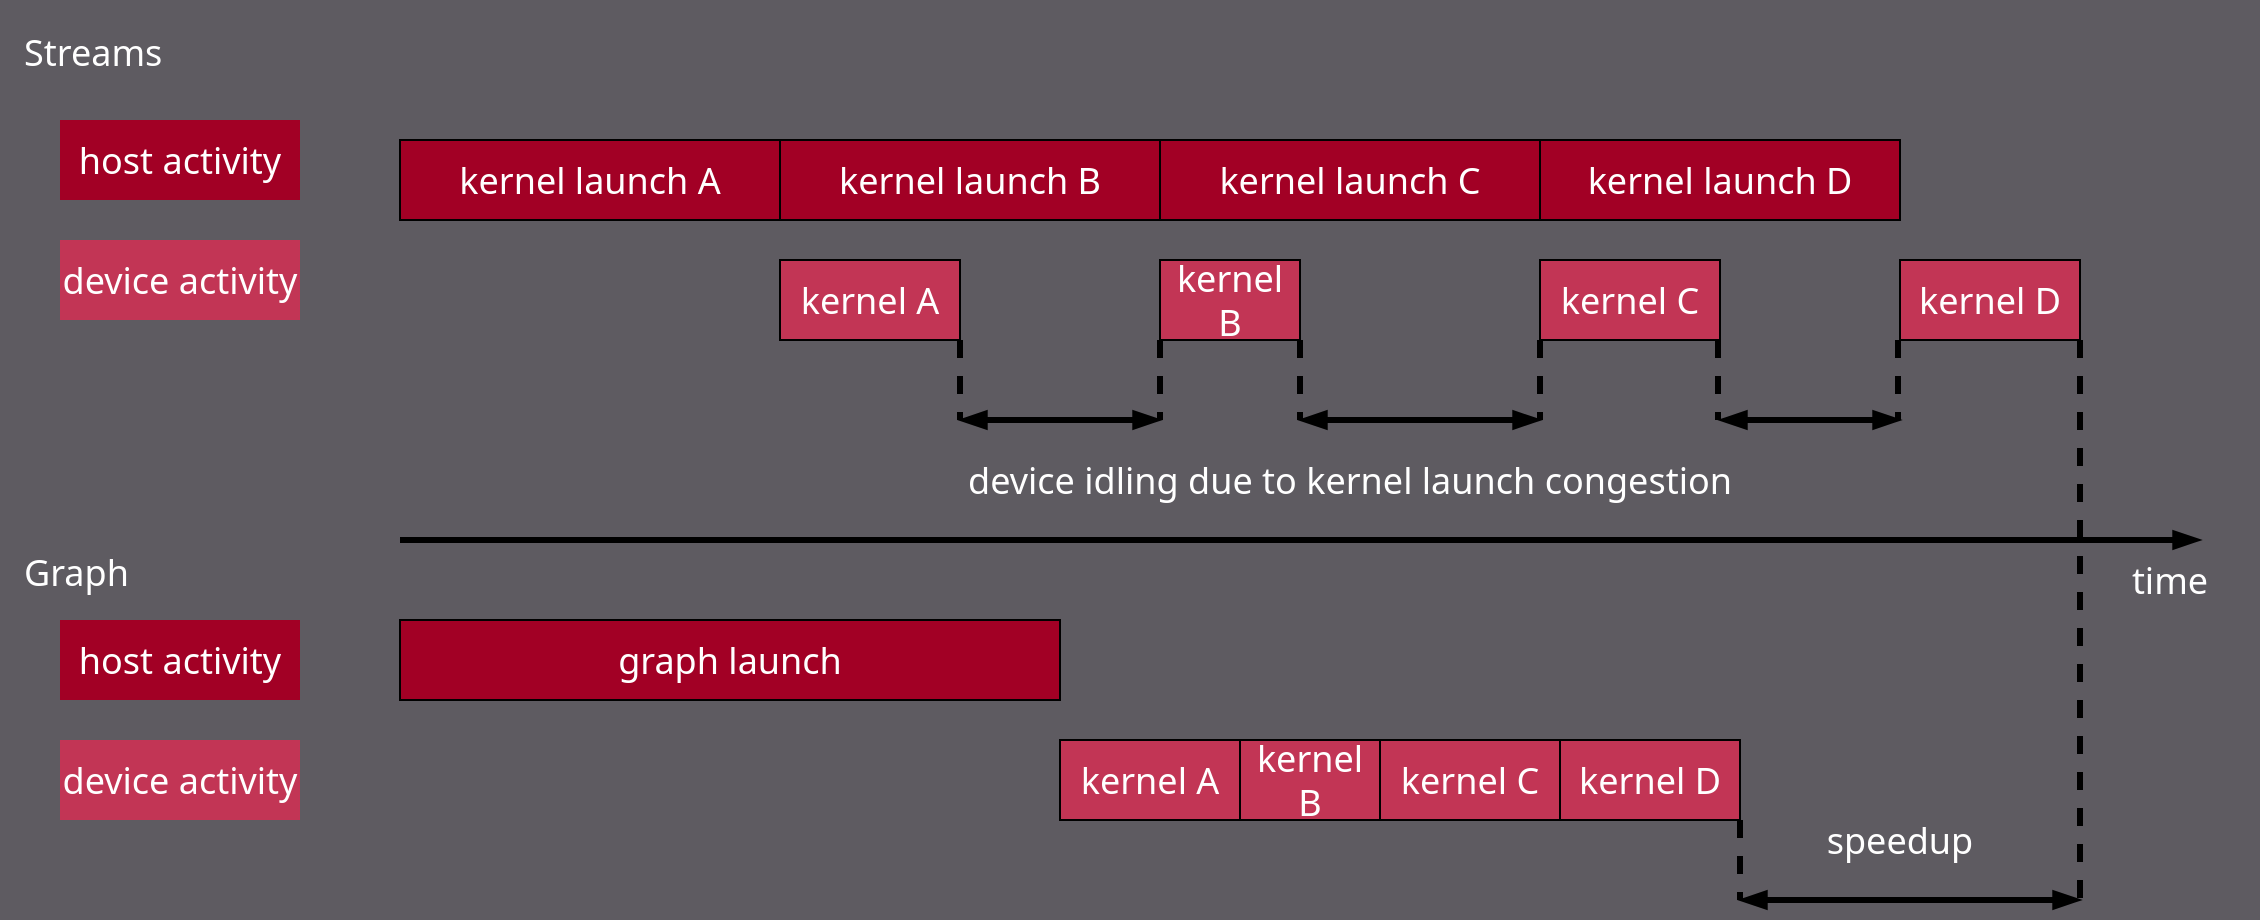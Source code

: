 <mxfile version="24.7.7">
  <diagram id="zBbb_w2fufU70cdOGtND" name="1 oldal">
    <mxGraphModel dx="1194" dy="744" grid="1" gridSize="10" guides="1" tooltips="1" connect="1" arrows="1" fold="1" page="1" pageScale="1" pageWidth="1200" pageHeight="1600" background="none" math="0" shadow="0">
      <root>
        <mxCell id="0" />
        <mxCell id="1" parent="0" />
        <mxCell id="5818" value="" style="rounded=0;fillColor=#5E5B61;fontColor=#FFFFFF;strokeColor=none;spacing=0;fontFamily=Segoe UI;fontSize=18;" parent="1" vertex="1">
          <mxGeometry width="1130" height="460" as="geometry" />
        </mxCell>
        <mxCell id="5401" value="Streams" style="text;strokeColor=none;fillColor=none;align=left;verticalAlign=middle;rounded=0;fontFamily=Segoe UI;fontSize=18;fontColor=#FFFFFF;" parent="1" vertex="1">
          <mxGeometry x="10" y="10" width="100" height="30" as="geometry" />
        </mxCell>
        <mxCell id="1Txoek2s6jAQB3cqoh21-5822" value="&lt;font style=&quot;font-size: 18px;&quot;&gt;kernel A&lt;/font&gt;" style="rounded=0;whiteSpace=wrap;html=1;fillColor=#c23555;fontColor=#FFFFFF;strokeColor=default;fontFamily=Segoe UI;fontSize=18;" parent="1" vertex="1">
          <mxGeometry x="390" y="130" width="90" height="40" as="geometry" />
        </mxCell>
        <mxCell id="1Txoek2s6jAQB3cqoh21-5827" value="kernel launch A" style="rounded=0;whiteSpace=wrap;html=1;fillColor=#A20025;fontColor=#FFFFFF;strokeColor=default;fontFamily=Segoe UI;fontSize=18;" parent="1" vertex="1">
          <mxGeometry x="200" y="70" width="190" height="40" as="geometry" />
        </mxCell>
        <mxCell id="TYkUcg6durY7-jI84bFK-5819" value="&lt;div style=&quot;font-size: 18px;&quot;&gt;&lt;font style=&quot;font-size: 18px;&quot;&gt;kernel B&lt;/font&gt;&lt;/div&gt;" style="rounded=0;whiteSpace=wrap;html=1;fillColor=#c23555;fontColor=#FFFFFF;strokeColor=default;fontFamily=Segoe UI;fontSize=18;" parent="1" vertex="1">
          <mxGeometry x="580" y="130" width="70" height="40" as="geometry" />
        </mxCell>
        <mxCell id="TYkUcg6durY7-jI84bFK-5820" value="kernel C" style="rounded=0;whiteSpace=wrap;html=1;fillColor=#c23555;fontColor=#FFFFFF;strokeColor=default;fontFamily=Segoe UI;fontSize=18;" parent="1" vertex="1">
          <mxGeometry x="770" y="130" width="90" height="40" as="geometry" />
        </mxCell>
        <mxCell id="TYkUcg6durY7-jI84bFK-5822" value="kernel launch B" style="rounded=0;whiteSpace=wrap;html=1;fillColor=#A20025;fontColor=#FFFFFF;strokeColor=default;fontFamily=Segoe UI;fontSize=18;" parent="1" vertex="1">
          <mxGeometry x="390" y="70" width="190" height="40" as="geometry" />
        </mxCell>
        <mxCell id="TYkUcg6durY7-jI84bFK-5823" value="kernel launch C" style="rounded=0;whiteSpace=wrap;html=1;fillColor=#A20025;fontColor=#FFFFFF;strokeColor=default;fontFamily=Segoe UI;fontSize=18;" parent="1" vertex="1">
          <mxGeometry x="580" y="70" width="190" height="40" as="geometry" />
        </mxCell>
        <mxCell id="TYkUcg6durY7-jI84bFK-5824" value="host activity" style="rounded=0;whiteSpace=wrap;html=1;fillColor=#A20025;fontColor=#FFFFFF;strokeColor=none;fontFamily=Segoe UI;fontSize=18;" parent="1" vertex="1">
          <mxGeometry x="30" y="60" width="120" height="40" as="geometry" />
        </mxCell>
        <mxCell id="TYkUcg6durY7-jI84bFK-5826" value="device activity" style="rounded=0;whiteSpace=wrap;html=1;fillColor=#c23555;fontColor=#FFFFFF;strokeColor=none;fontFamily=Segoe UI;fontSize=18;" parent="1" vertex="1">
          <mxGeometry x="30" y="120" width="120" height="40" as="geometry" />
        </mxCell>
        <mxCell id="TYkUcg6durY7-jI84bFK-5827" value="" style="endArrow=blockThin;startArrow=blockThin;html=1;rounded=0;endFill=1;startFill=1;strokeWidth=3;fontFamily=Segoe UI;fontSize=18;" parent="1" edge="1">
          <mxGeometry width="50" height="50" relative="1" as="geometry">
            <mxPoint x="480" y="210" as="sourcePoint" />
            <mxPoint x="580" y="210" as="targetPoint" />
            <Array as="points" />
          </mxGeometry>
        </mxCell>
        <mxCell id="TYkUcg6durY7-jI84bFK-5829" value="" style="endArrow=blockThin;startArrow=blockThin;html=1;rounded=0;exitX=1;exitY=0.5;exitDx=0;exitDy=0;endFill=1;startFill=1;strokeWidth=3;fontFamily=Segoe UI;fontSize=18;" parent="1" edge="1">
          <mxGeometry width="50" height="50" relative="1" as="geometry">
            <mxPoint x="650" y="210" as="sourcePoint" />
            <mxPoint x="770" y="210" as="targetPoint" />
            <Array as="points" />
          </mxGeometry>
        </mxCell>
        <mxCell id="TYkUcg6durY7-jI84bFK-5832" value="" style="endArrow=blockThin;startArrow=none;html=1;rounded=0;exitX=1;exitY=0.5;exitDx=0;exitDy=0;endFill=1;startFill=0;strokeWidth=3;entryX=0;entryY=0.75;entryDx=0;entryDy=0;fontFamily=Segoe UI;fontSize=18;" parent="1" edge="1">
          <mxGeometry width="50" height="50" relative="1" as="geometry">
            <mxPoint x="200" y="270" as="sourcePoint" />
            <mxPoint x="1100" y="270" as="targetPoint" />
            <Array as="points" />
          </mxGeometry>
        </mxCell>
        <mxCell id="TYkUcg6durY7-jI84bFK-5834" value="time" style="rounded=0;whiteSpace=wrap;html=1;fillColor=none;fontColor=#FFFFFF;strokeColor=none;fontFamily=Segoe UI;fontSize=18;" parent="1" vertex="1">
          <mxGeometry x="1050" y="270" width="70" height="40" as="geometry" />
        </mxCell>
        <mxCell id="TYkUcg6durY7-jI84bFK-5835" value="" style="endArrow=none;dashed=1;html=1;rounded=0;exitX=1;exitY=1;exitDx=0;exitDy=0;strokeWidth=3;fontFamily=Segoe UI;fontSize=18;" parent="1" source="1Txoek2s6jAQB3cqoh21-5822" edge="1">
          <mxGeometry width="50" height="50" relative="1" as="geometry">
            <mxPoint x="420" y="360" as="sourcePoint" />
            <mxPoint x="480" y="210" as="targetPoint" />
          </mxGeometry>
        </mxCell>
        <mxCell id="TYkUcg6durY7-jI84bFK-5836" value="" style="endArrow=none;dashed=1;html=1;rounded=0;exitX=1;exitY=1;exitDx=0;exitDy=0;strokeWidth=3;fontFamily=Segoe UI;fontSize=18;" parent="1" edge="1">
          <mxGeometry width="50" height="50" relative="1" as="geometry">
            <mxPoint x="580" y="170" as="sourcePoint" />
            <mxPoint x="580" y="210" as="targetPoint" />
          </mxGeometry>
        </mxCell>
        <mxCell id="TYkUcg6durY7-jI84bFK-5837" value="" style="endArrow=none;dashed=1;html=1;rounded=0;exitX=1;exitY=1;exitDx=0;exitDy=0;strokeWidth=3;fontFamily=Segoe UI;fontSize=18;" parent="1" edge="1">
          <mxGeometry width="50" height="50" relative="1" as="geometry">
            <mxPoint x="650" y="170" as="sourcePoint" />
            <mxPoint x="650" y="210" as="targetPoint" />
          </mxGeometry>
        </mxCell>
        <mxCell id="TYkUcg6durY7-jI84bFK-5838" value="" style="endArrow=none;dashed=1;html=1;rounded=0;exitX=1;exitY=1;exitDx=0;exitDy=0;strokeWidth=3;fontFamily=Segoe UI;fontSize=18;" parent="1" edge="1">
          <mxGeometry width="50" height="50" relative="1" as="geometry">
            <mxPoint x="770" y="170" as="sourcePoint" />
            <mxPoint x="770" y="210" as="targetPoint" />
          </mxGeometry>
        </mxCell>
        <mxCell id="TYkUcg6durY7-jI84bFK-5839" value="kernel launch D" style="rounded=0;whiteSpace=wrap;html=1;fillColor=#A20025;fontColor=#FFFFFF;strokeColor=default;fontFamily=Segoe UI;fontSize=18;" parent="1" vertex="1">
          <mxGeometry x="770" y="70" width="180" height="40" as="geometry" />
        </mxCell>
        <mxCell id="TYkUcg6durY7-jI84bFK-5840" value="kernel D" style="rounded=0;whiteSpace=wrap;html=1;fillColor=#c23555;fontColor=#FFFFFF;strokeColor=default;fontFamily=Segoe UI;fontSize=18;" parent="1" vertex="1">
          <mxGeometry x="950" y="130" width="90" height="40" as="geometry" />
        </mxCell>
        <mxCell id="TYkUcg6durY7-jI84bFK-5841" value="" style="endArrow=blockThin;startArrow=blockThin;html=1;rounded=0;exitX=1;exitY=0.5;exitDx=0;exitDy=0;endFill=1;startFill=1;strokeWidth=3;fontFamily=Segoe UI;fontSize=18;" parent="1" edge="1">
          <mxGeometry width="50" height="50" relative="1" as="geometry">
            <mxPoint x="860" y="210" as="sourcePoint" />
            <mxPoint x="950" y="210" as="targetPoint" />
            <Array as="points" />
          </mxGeometry>
        </mxCell>
        <mxCell id="TYkUcg6durY7-jI84bFK-5842" value="" style="endArrow=none;dashed=1;html=1;rounded=0;exitX=1;exitY=1;exitDx=0;exitDy=0;strokeWidth=3;fontFamily=Segoe UI;fontSize=18;" parent="1" edge="1">
          <mxGeometry width="50" height="50" relative="1" as="geometry">
            <mxPoint x="859" y="170" as="sourcePoint" />
            <mxPoint x="859" y="210" as="targetPoint" />
          </mxGeometry>
        </mxCell>
        <mxCell id="TYkUcg6durY7-jI84bFK-5843" value="" style="endArrow=none;dashed=1;html=1;rounded=0;exitX=1;exitY=1;exitDx=0;exitDy=0;strokeWidth=3;fontFamily=Segoe UI;fontSize=18;" parent="1" edge="1">
          <mxGeometry width="50" height="50" relative="1" as="geometry">
            <mxPoint x="949" y="170" as="sourcePoint" />
            <mxPoint x="949" y="210" as="targetPoint" />
          </mxGeometry>
        </mxCell>
        <mxCell id="TYkUcg6durY7-jI84bFK-5844" value="device idling due to kernel launch congestion" style="rounded=0;whiteSpace=wrap;html=1;fillColor=none;fontColor=#FFFFFF;strokeColor=none;fontFamily=Segoe UI;fontSize=18;" parent="1" vertex="1">
          <mxGeometry x="480" y="220" width="390" height="40" as="geometry" />
        </mxCell>
        <mxCell id="TYkUcg6durY7-jI84bFK-5845" value="kernel A" style="rounded=0;whiteSpace=wrap;html=1;fillColor=#c23555;fontColor=#FFFFFF;strokeColor=default;fontFamily=Segoe UI;fontSize=18;" parent="1" vertex="1">
          <mxGeometry x="530" y="370" width="90" height="40" as="geometry" />
        </mxCell>
        <mxCell id="TYkUcg6durY7-jI84bFK-5847" value="&lt;div style=&quot;font-size: 18px;&quot;&gt;kernel B&lt;/div&gt;" style="rounded=0;whiteSpace=wrap;html=1;fillColor=#c23555;fontColor=#FFFFFF;strokeColor=default;fontFamily=Segoe UI;fontSize=18;" parent="1" vertex="1">
          <mxGeometry x="620" y="370" width="70" height="40" as="geometry" />
        </mxCell>
        <mxCell id="TYkUcg6durY7-jI84bFK-5848" value="kernel C" style="rounded=0;whiteSpace=wrap;html=1;fillColor=#c23555;fontColor=#FFFFFF;strokeColor=default;fontFamily=Segoe UI;fontSize=18;" parent="1" vertex="1">
          <mxGeometry x="690" y="370" width="90" height="40" as="geometry" />
        </mxCell>
        <mxCell id="TYkUcg6durY7-jI84bFK-5849" value="graph launch" style="rounded=0;whiteSpace=wrap;html=1;fillColor=#A20025;fontColor=#FFFFFF;strokeColor=default;fontFamily=Segoe UI;fontSize=18;" parent="1" vertex="1">
          <mxGeometry x="200" y="310" width="330" height="40" as="geometry" />
        </mxCell>
        <mxCell id="TYkUcg6durY7-jI84bFK-5851" value="host activity" style="rounded=0;whiteSpace=wrap;html=1;fillColor=#A20025;fontColor=#FFFFFF;strokeColor=none;fontFamily=Segoe UI;fontSize=18;" parent="1" vertex="1">
          <mxGeometry x="30" y="310" width="120" height="40" as="geometry" />
        </mxCell>
        <mxCell id="TYkUcg6durY7-jI84bFK-5852" value="device activity" style="rounded=0;whiteSpace=wrap;html=1;fillColor=#c23555;fontColor=#FFFFFF;strokeColor=none;fontFamily=Segoe UI;fontSize=18;" parent="1" vertex="1">
          <mxGeometry x="30" y="370" width="120" height="40" as="geometry" />
        </mxCell>
        <mxCell id="TYkUcg6durY7-jI84bFK-5860" value="kernel D" style="rounded=0;whiteSpace=wrap;html=1;fillColor=#c23555;fontColor=#FFFFFF;strokeColor=default;fontFamily=Segoe UI;fontSize=18;" parent="1" vertex="1">
          <mxGeometry x="780" y="370" width="90" height="40" as="geometry" />
        </mxCell>
        <mxCell id="TYkUcg6durY7-jI84bFK-5861" value="" style="endArrow=blockThin;startArrow=blockThin;html=1;rounded=0;exitX=1;exitY=0.5;exitDx=0;exitDy=0;endFill=1;startFill=1;strokeWidth=3;fontFamily=Segoe UI;fontSize=18;" parent="1" edge="1">
          <mxGeometry width="50" height="50" relative="1" as="geometry">
            <mxPoint x="870" y="450" as="sourcePoint" />
            <mxPoint x="1040" y="450" as="targetPoint" />
            <Array as="points" />
          </mxGeometry>
        </mxCell>
        <mxCell id="TYkUcg6durY7-jI84bFK-5862" value="" style="endArrow=none;dashed=1;html=1;rounded=0;exitX=1;exitY=1;exitDx=0;exitDy=0;strokeWidth=3;fontFamily=Segoe UI;fontSize=18;" parent="1" edge="1">
          <mxGeometry width="50" height="50" relative="1" as="geometry">
            <mxPoint x="870" y="410" as="sourcePoint" />
            <mxPoint x="870" y="450" as="targetPoint" />
          </mxGeometry>
        </mxCell>
        <mxCell id="TYkUcg6durY7-jI84bFK-5863" value="" style="endArrow=none;dashed=1;html=1;rounded=0;exitX=1;exitY=1;exitDx=0;exitDy=0;strokeWidth=3;fontFamily=Segoe UI;fontSize=18;" parent="1" source="TYkUcg6durY7-jI84bFK-5840" edge="1">
          <mxGeometry width="50" height="50" relative="1" as="geometry">
            <mxPoint x="960" y="410" as="sourcePoint" />
            <mxPoint x="1040" y="450" as="targetPoint" />
          </mxGeometry>
        </mxCell>
        <mxCell id="TYkUcg6durY7-jI84bFK-5864" value="Graph" style="text;strokeColor=none;fillColor=none;align=left;verticalAlign=middle;rounded=0;fontFamily=Segoe UI;fontSize=18;fontColor=#FFFFFF;" parent="1" vertex="1">
          <mxGeometry x="10" y="270" width="100" height="30" as="geometry" />
        </mxCell>
        <mxCell id="mD1MZE_vsaNfBI7xCEMp-5818" value="speedup" style="rounded=0;whiteSpace=wrap;html=1;fillColor=none;fontColor=#FFFFFF;strokeColor=none;fontFamily=Segoe UI;fontSize=18;" vertex="1" parent="1">
          <mxGeometry x="880" y="400" width="140" height="40" as="geometry" />
        </mxCell>
      </root>
    </mxGraphModel>
  </diagram>
</mxfile>
